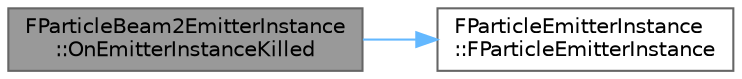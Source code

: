 digraph "FParticleBeam2EmitterInstance::OnEmitterInstanceKilled"
{
 // INTERACTIVE_SVG=YES
 // LATEX_PDF_SIZE
  bgcolor="transparent";
  edge [fontname=Helvetica,fontsize=10,labelfontname=Helvetica,labelfontsize=10];
  node [fontname=Helvetica,fontsize=10,shape=box,height=0.2,width=0.4];
  rankdir="LR";
  Node1 [id="Node000001",label="FParticleBeam2EmitterInstance\l::OnEmitterInstanceKilled",height=0.2,width=0.4,color="gray40", fillcolor="grey60", style="filled", fontcolor="black",tooltip="When an emitter is killed, this will check other emitters and clean up anything pointing to this one."];
  Node1 -> Node2 [id="edge1_Node000001_Node000002",color="steelblue1",style="solid",tooltip=" "];
  Node2 [id="Node000002",label="FParticleEmitterInstance\l::FParticleEmitterInstance",height=0.2,width=0.4,color="grey40", fillcolor="white", style="filled",URL="$dd/d41/structFParticleEmitterInstance.html#ae7005406e8d75a35bfa8c8611d36e115",tooltip="Constructor."];
}
